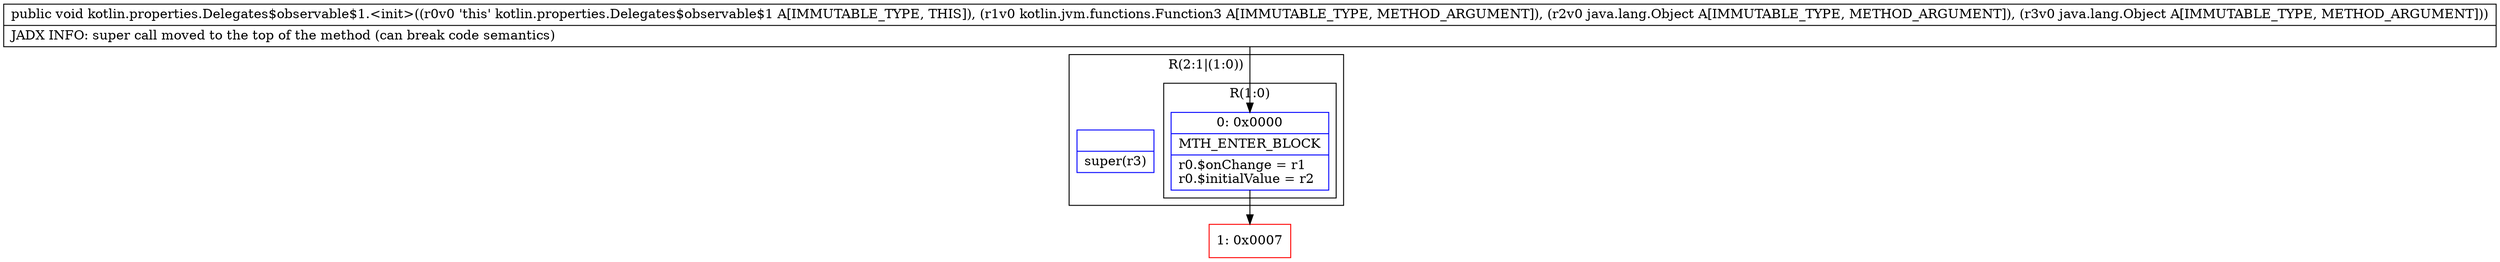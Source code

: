 digraph "CFG forkotlin.properties.Delegates$observable$1.\<init\>(Lkotlin\/jvm\/functions\/Function3;Ljava\/lang\/Object;Ljava\/lang\/Object;)V" {
subgraph cluster_Region_1554506855 {
label = "R(2:1|(1:0))";
node [shape=record,color=blue];
Node_InsnContainer_201717819 [shape=record,label="{|super(r3)\l}"];
subgraph cluster_Region_1906144197 {
label = "R(1:0)";
node [shape=record,color=blue];
Node_0 [shape=record,label="{0\:\ 0x0000|MTH_ENTER_BLOCK\l|r0.$onChange = r1\lr0.$initialValue = r2\l}"];
}
}
Node_1 [shape=record,color=red,label="{1\:\ 0x0007}"];
MethodNode[shape=record,label="{public void kotlin.properties.Delegates$observable$1.\<init\>((r0v0 'this' kotlin.properties.Delegates$observable$1 A[IMMUTABLE_TYPE, THIS]), (r1v0 kotlin.jvm.functions.Function3 A[IMMUTABLE_TYPE, METHOD_ARGUMENT]), (r2v0 java.lang.Object A[IMMUTABLE_TYPE, METHOD_ARGUMENT]), (r3v0 java.lang.Object A[IMMUTABLE_TYPE, METHOD_ARGUMENT]))  | JADX INFO: super call moved to the top of the method (can break code semantics)\l}"];
MethodNode -> Node_0;
Node_0 -> Node_1;
}

